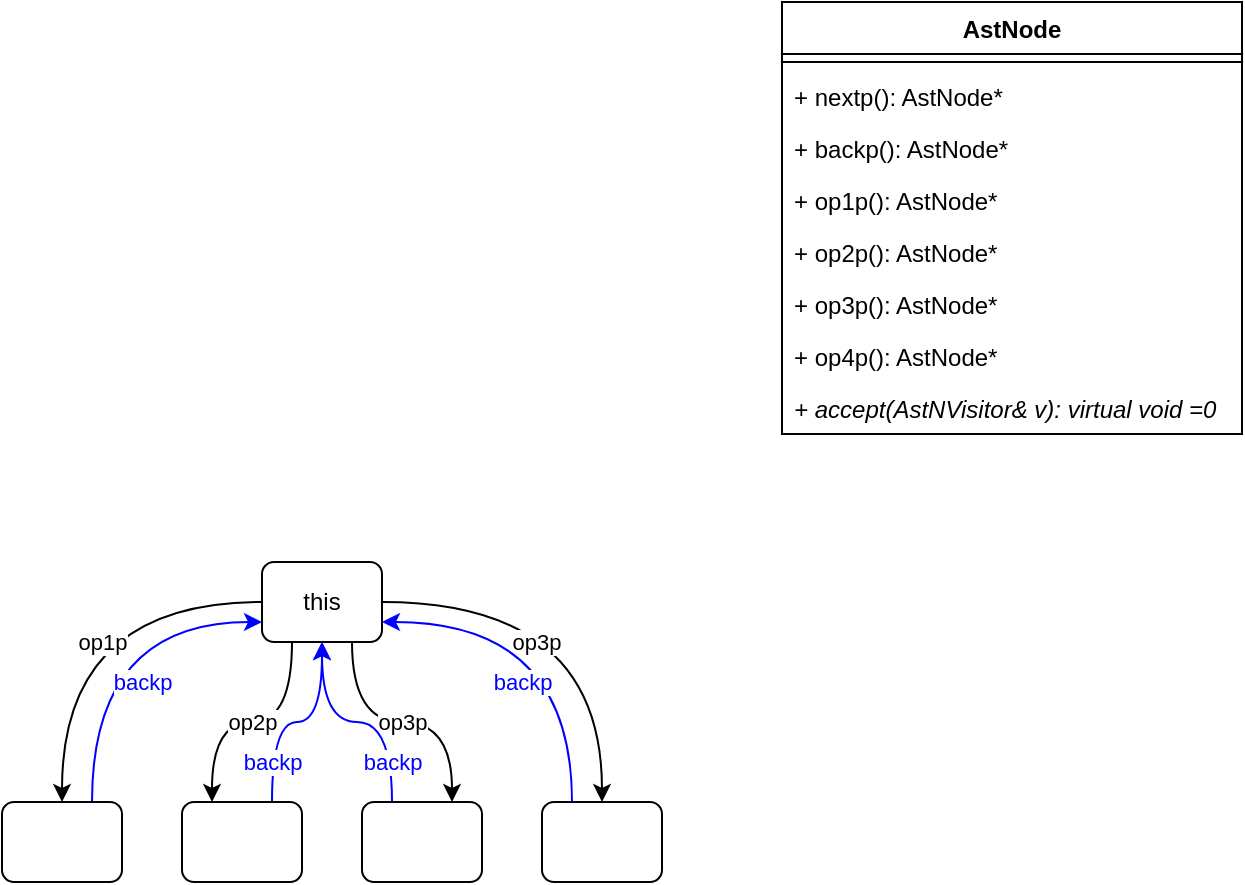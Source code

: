 <mxfile version="14.6.13" type="github">
  <diagram id="tki-AfUK3ZuuxOzUKFOR" name="第 1 页">
    <mxGraphModel dx="813" dy="403" grid="1" gridSize="10" guides="1" tooltips="1" connect="1" arrows="1" fold="1" page="1" pageScale="1" pageWidth="1169" pageHeight="827" math="0" shadow="0">
      <root>
        <mxCell id="0" />
        <mxCell id="1" parent="0" />
        <mxCell id="5kDlmlk_hzpcu5QNNVva-1" value="AstNode" style="swimlane;fontStyle=1;align=center;verticalAlign=top;childLayout=stackLayout;horizontal=1;startSize=26;horizontalStack=0;resizeParent=1;resizeParentMax=0;resizeLast=0;collapsible=1;marginBottom=0;" vertex="1" parent="1">
          <mxGeometry x="490" y="40" width="230" height="216" as="geometry" />
        </mxCell>
        <mxCell id="5kDlmlk_hzpcu5QNNVva-2" value="" style="line;strokeWidth=1;fillColor=none;align=left;verticalAlign=middle;spacingTop=-1;spacingLeft=3;spacingRight=3;rotatable=0;labelPosition=right;points=[];portConstraint=eastwest;" vertex="1" parent="5kDlmlk_hzpcu5QNNVva-1">
          <mxGeometry y="26" width="230" height="8" as="geometry" />
        </mxCell>
        <mxCell id="5kDlmlk_hzpcu5QNNVva-3" value="+ nextp(): AstNode*" style="text;strokeColor=none;fillColor=none;align=left;verticalAlign=top;spacingLeft=4;spacingRight=4;overflow=hidden;rotatable=0;points=[[0,0.5],[1,0.5]];portConstraint=eastwest;" vertex="1" parent="5kDlmlk_hzpcu5QNNVva-1">
          <mxGeometry y="34" width="230" height="26" as="geometry" />
        </mxCell>
        <mxCell id="5kDlmlk_hzpcu5QNNVva-4" value="+ backp(): AstNode*" style="text;strokeColor=none;fillColor=none;align=left;verticalAlign=top;spacingLeft=4;spacingRight=4;overflow=hidden;rotatable=0;points=[[0,0.5],[1,0.5]];portConstraint=eastwest;" vertex="1" parent="5kDlmlk_hzpcu5QNNVva-1">
          <mxGeometry y="60" width="230" height="26" as="geometry" />
        </mxCell>
        <mxCell id="5kDlmlk_hzpcu5QNNVva-5" value="+ op1p(): AstNode*" style="text;strokeColor=none;fillColor=none;align=left;verticalAlign=top;spacingLeft=4;spacingRight=4;overflow=hidden;rotatable=0;points=[[0,0.5],[1,0.5]];portConstraint=eastwest;" vertex="1" parent="5kDlmlk_hzpcu5QNNVva-1">
          <mxGeometry y="86" width="230" height="26" as="geometry" />
        </mxCell>
        <mxCell id="5kDlmlk_hzpcu5QNNVva-6" value="+ op2p(): AstNode*" style="text;strokeColor=none;fillColor=none;align=left;verticalAlign=top;spacingLeft=4;spacingRight=4;overflow=hidden;rotatable=0;points=[[0,0.5],[1,0.5]];portConstraint=eastwest;" vertex="1" parent="5kDlmlk_hzpcu5QNNVva-1">
          <mxGeometry y="112" width="230" height="26" as="geometry" />
        </mxCell>
        <mxCell id="5kDlmlk_hzpcu5QNNVva-7" value="+ op3p(): AstNode*" style="text;strokeColor=none;fillColor=none;align=left;verticalAlign=top;spacingLeft=4;spacingRight=4;overflow=hidden;rotatable=0;points=[[0,0.5],[1,0.5]];portConstraint=eastwest;" vertex="1" parent="5kDlmlk_hzpcu5QNNVva-1">
          <mxGeometry y="138" width="230" height="26" as="geometry" />
        </mxCell>
        <mxCell id="5kDlmlk_hzpcu5QNNVva-8" value="+ op4p(): AstNode*" style="text;strokeColor=none;fillColor=none;align=left;verticalAlign=top;spacingLeft=4;spacingRight=4;overflow=hidden;rotatable=0;points=[[0,0.5],[1,0.5]];portConstraint=eastwest;" vertex="1" parent="5kDlmlk_hzpcu5QNNVva-1">
          <mxGeometry y="164" width="230" height="26" as="geometry" />
        </mxCell>
        <mxCell id="5kDlmlk_hzpcu5QNNVva-9" value="+ accept(AstNVisitor&amp; v): virtual void =0" style="text;strokeColor=none;fillColor=none;align=left;verticalAlign=top;spacingLeft=4;spacingRight=4;overflow=hidden;rotatable=0;points=[[0,0.5],[1,0.5]];portConstraint=eastwest;fontStyle=2" vertex="1" parent="5kDlmlk_hzpcu5QNNVva-1">
          <mxGeometry y="190" width="230" height="26" as="geometry" />
        </mxCell>
        <mxCell id="5kDlmlk_hzpcu5QNNVva-15" value="op2p" style="edgeStyle=orthogonalEdgeStyle;rounded=0;orthogonalLoop=1;jettySize=auto;html=1;exitX=0.25;exitY=1;exitDx=0;exitDy=0;entryX=0.25;entryY=0;entryDx=0;entryDy=0;curved=1;entryPerimeter=0;" edge="1" parent="1" source="5kDlmlk_hzpcu5QNNVva-10" target="5kDlmlk_hzpcu5QNNVva-12">
          <mxGeometry relative="1" as="geometry" />
        </mxCell>
        <mxCell id="5kDlmlk_hzpcu5QNNVva-16" value="op3p" style="edgeStyle=orthogonalEdgeStyle;rounded=0;orthogonalLoop=1;jettySize=auto;html=1;exitX=0.75;exitY=1;exitDx=0;exitDy=0;entryX=0.75;entryY=0;entryDx=0;entryDy=0;curved=1;" edge="1" parent="1" source="5kDlmlk_hzpcu5QNNVva-10" target="5kDlmlk_hzpcu5QNNVva-13">
          <mxGeometry relative="1" as="geometry" />
        </mxCell>
        <mxCell id="5kDlmlk_hzpcu5QNNVva-18" value="op3p" style="edgeStyle=orthogonalEdgeStyle;rounded=0;orthogonalLoop=1;jettySize=auto;html=1;exitX=1;exitY=0.5;exitDx=0;exitDy=0;entryX=0.5;entryY=0;entryDx=0;entryDy=0;curved=1;" edge="1" parent="1" source="5kDlmlk_hzpcu5QNNVva-10" target="5kDlmlk_hzpcu5QNNVva-14">
          <mxGeometry x="-0.273" y="-20" relative="1" as="geometry">
            <mxPoint as="offset" />
          </mxGeometry>
        </mxCell>
        <mxCell id="5kDlmlk_hzpcu5QNNVva-19" value="op1p" style="edgeStyle=orthogonalEdgeStyle;rounded=0;orthogonalLoop=1;jettySize=auto;html=1;exitX=0;exitY=0.5;exitDx=0;exitDy=0;entryX=0.5;entryY=0;entryDx=0;entryDy=0;curved=1;" edge="1" parent="1" source="5kDlmlk_hzpcu5QNNVva-10" target="5kDlmlk_hzpcu5QNNVva-11">
          <mxGeometry x="0.2" y="20" relative="1" as="geometry">
            <mxPoint as="offset" />
          </mxGeometry>
        </mxCell>
        <mxCell id="5kDlmlk_hzpcu5QNNVva-10" value="this" style="rounded=1;whiteSpace=wrap;html=1;" vertex="1" parent="1">
          <mxGeometry x="230" y="320" width="60" height="40" as="geometry" />
        </mxCell>
        <mxCell id="5kDlmlk_hzpcu5QNNVva-20" value="backp" style="edgeStyle=orthogonalEdgeStyle;curved=1;rounded=0;orthogonalLoop=1;jettySize=auto;html=1;exitX=0.75;exitY=0;exitDx=0;exitDy=0;entryX=0;entryY=0.75;entryDx=0;entryDy=0;fontColor=#0000FF;strokeColor=#0000FF;" edge="1" parent="1" source="5kDlmlk_hzpcu5QNNVva-11" target="5kDlmlk_hzpcu5QNNVva-10">
          <mxGeometry x="-0.314" y="-25" relative="1" as="geometry">
            <mxPoint as="offset" />
          </mxGeometry>
        </mxCell>
        <mxCell id="5kDlmlk_hzpcu5QNNVva-11" value="" style="rounded=1;whiteSpace=wrap;html=1;" vertex="1" parent="1">
          <mxGeometry x="100" y="440" width="60" height="40" as="geometry" />
        </mxCell>
        <mxCell id="5kDlmlk_hzpcu5QNNVva-21" value="backp" style="edgeStyle=orthogonalEdgeStyle;curved=1;rounded=0;orthogonalLoop=1;jettySize=auto;html=1;exitX=0.75;exitY=0;exitDx=0;exitDy=0;entryX=0.5;entryY=1;entryDx=0;entryDy=0;fontColor=#0000FF;strokeColor=#0000FF;" edge="1" parent="1" source="5kDlmlk_hzpcu5QNNVva-12" target="5kDlmlk_hzpcu5QNNVva-10">
          <mxGeometry x="-0.619" relative="1" as="geometry">
            <mxPoint as="offset" />
          </mxGeometry>
        </mxCell>
        <mxCell id="5kDlmlk_hzpcu5QNNVva-12" value="" style="rounded=1;whiteSpace=wrap;html=1;" vertex="1" parent="1">
          <mxGeometry x="190" y="440" width="60" height="40" as="geometry" />
        </mxCell>
        <mxCell id="5kDlmlk_hzpcu5QNNVva-22" value="backp" style="edgeStyle=orthogonalEdgeStyle;curved=1;rounded=0;orthogonalLoop=1;jettySize=auto;html=1;exitX=0.25;exitY=0;exitDx=0;exitDy=0;entryX=0.5;entryY=1;entryDx=0;entryDy=0;strokeColor=#0000FF;fontColor=#0000FF;" edge="1" parent="1" source="5kDlmlk_hzpcu5QNNVva-13" target="5kDlmlk_hzpcu5QNNVva-10">
          <mxGeometry x="-0.652" relative="1" as="geometry">
            <mxPoint as="offset" />
          </mxGeometry>
        </mxCell>
        <mxCell id="5kDlmlk_hzpcu5QNNVva-13" value="" style="rounded=1;whiteSpace=wrap;html=1;" vertex="1" parent="1">
          <mxGeometry x="280" y="440" width="60" height="40" as="geometry" />
        </mxCell>
        <mxCell id="5kDlmlk_hzpcu5QNNVva-14" value="" style="rounded=1;whiteSpace=wrap;html=1;" vertex="1" parent="1">
          <mxGeometry x="370" y="440" width="60" height="40" as="geometry" />
        </mxCell>
        <mxCell id="5kDlmlk_hzpcu5QNNVva-23" value="backp" style="edgeStyle=orthogonalEdgeStyle;curved=1;rounded=0;orthogonalLoop=1;jettySize=auto;html=1;exitX=0.25;exitY=0;exitDx=0;exitDy=0;entryX=1;entryY=0.75;entryDx=0;entryDy=0;strokeColor=#0000FF;fontColor=#0000FF;" edge="1" parent="1" source="5kDlmlk_hzpcu5QNNVva-14" target="5kDlmlk_hzpcu5QNNVva-10">
          <mxGeometry x="-0.351" y="25" relative="1" as="geometry">
            <mxPoint x="335" y="450" as="sourcePoint" />
            <mxPoint x="300" y="370" as="targetPoint" />
            <mxPoint as="offset" />
          </mxGeometry>
        </mxCell>
      </root>
    </mxGraphModel>
  </diagram>
</mxfile>
